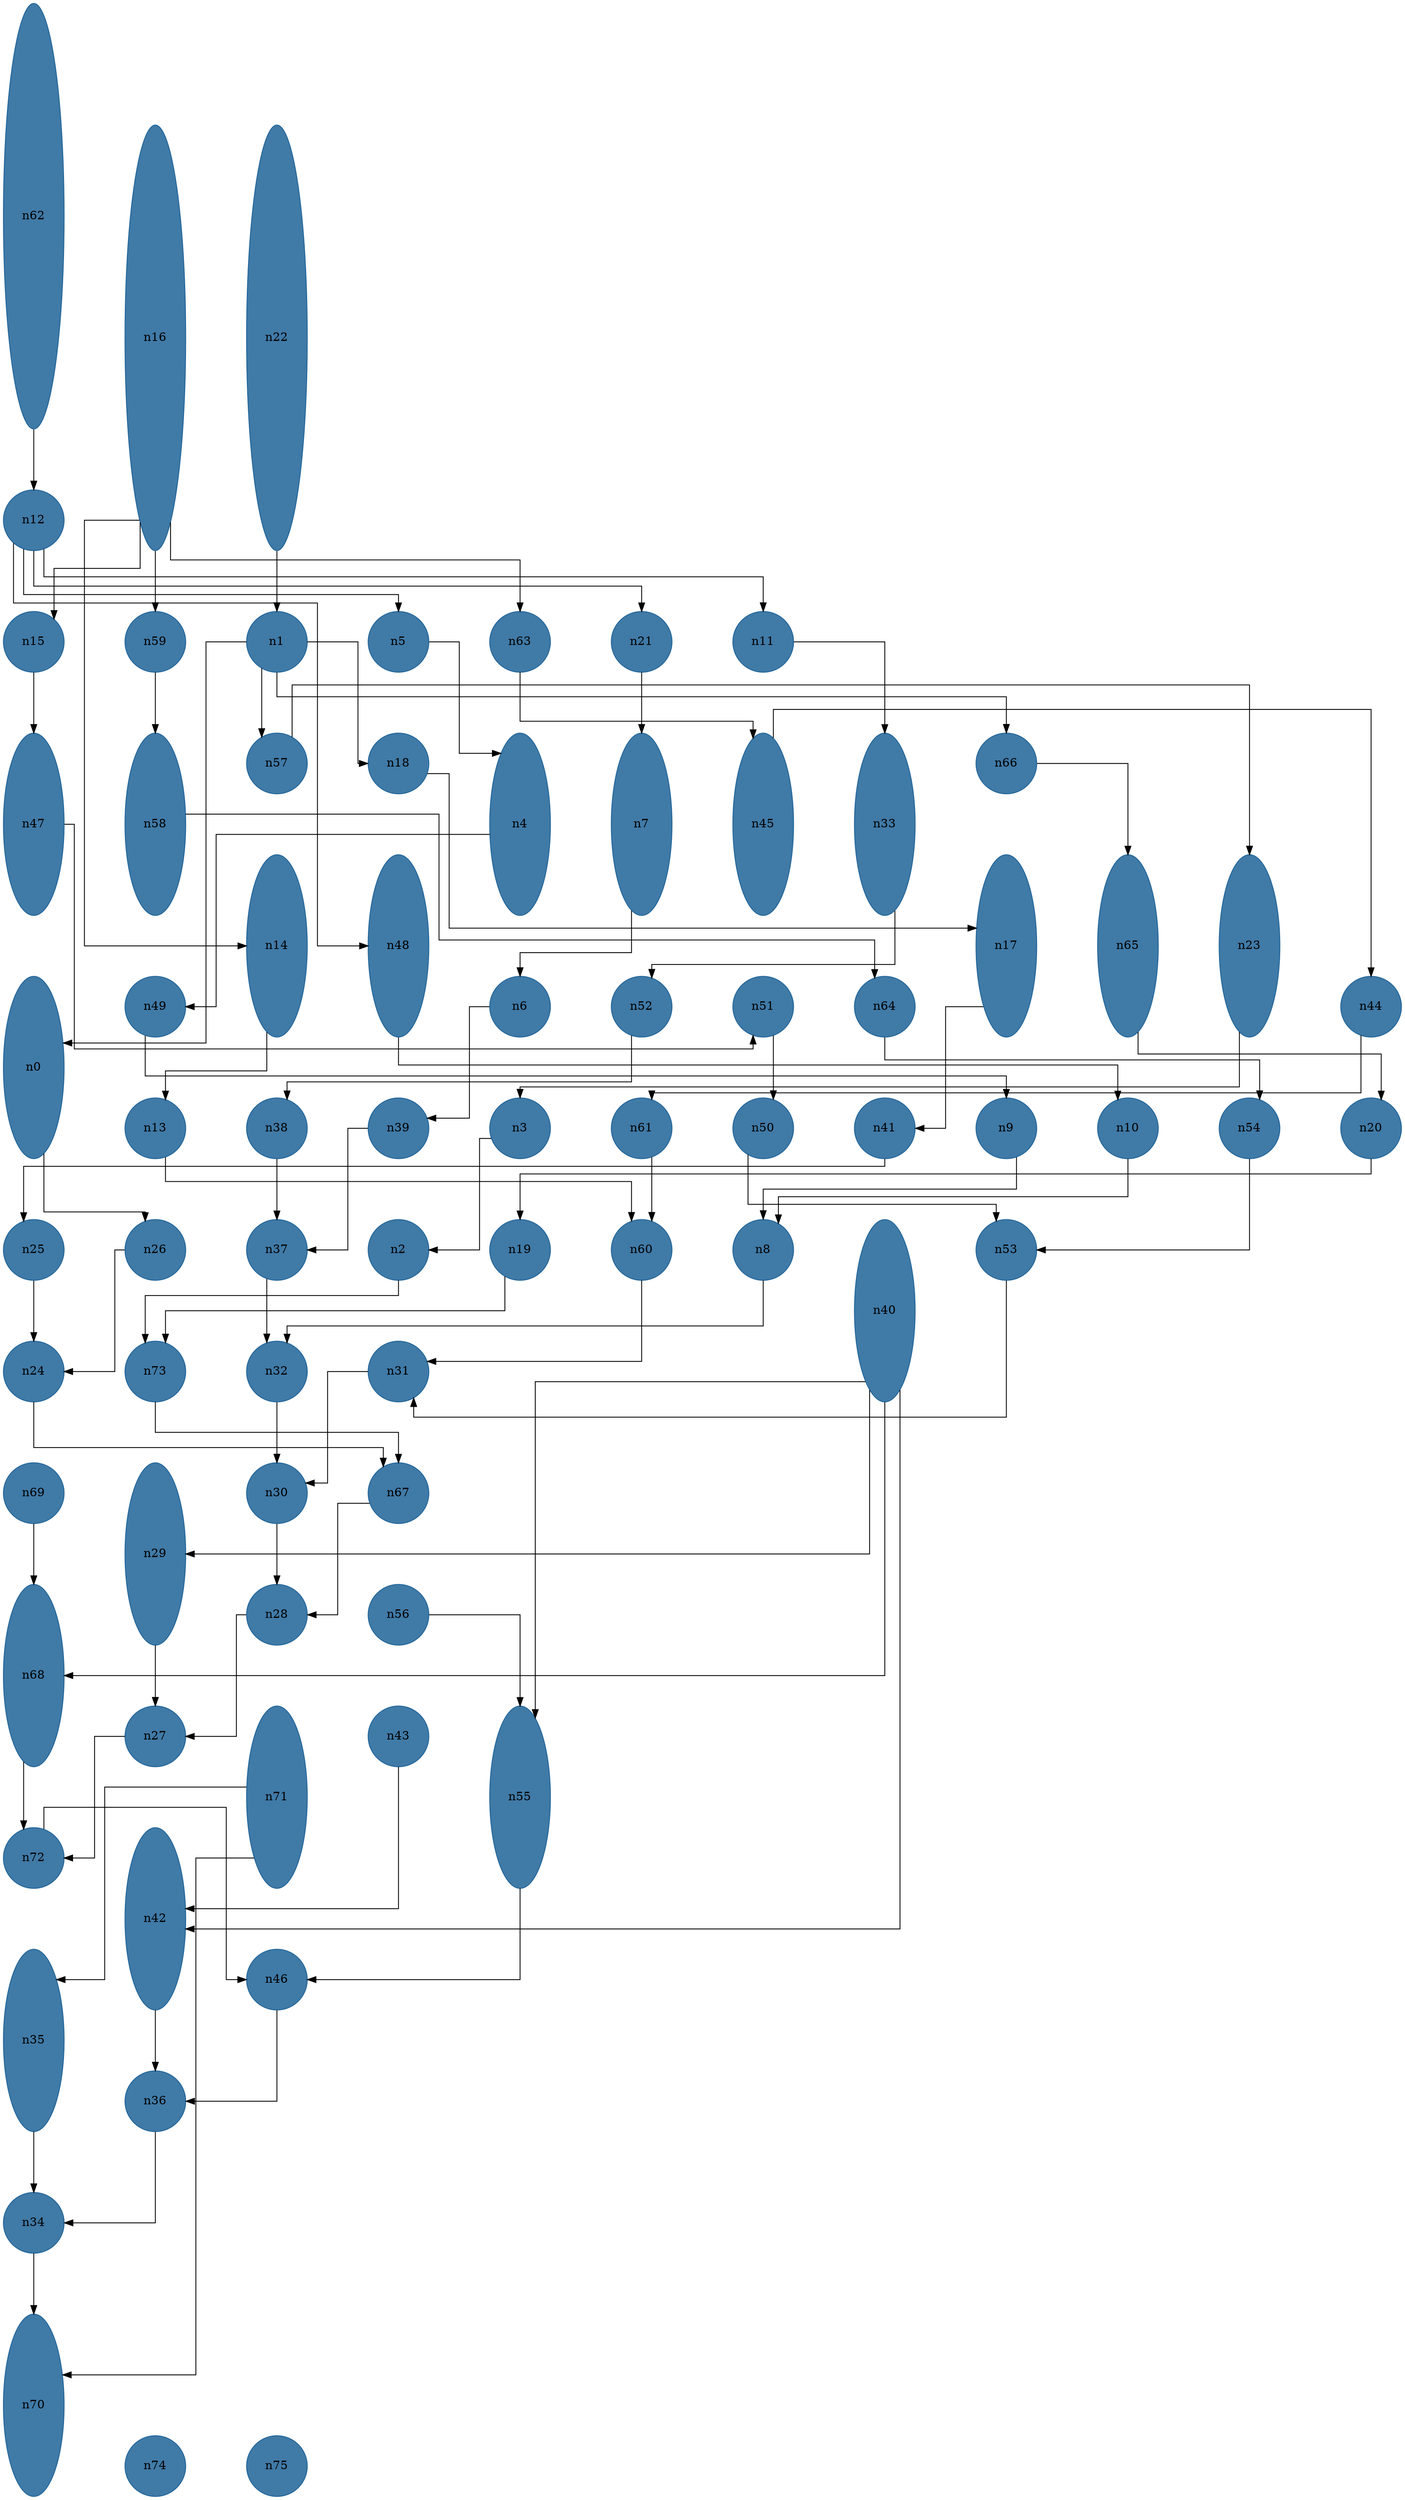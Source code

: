 //do not use DOT to generate pdf use NEATO or FDP
digraph{
layout="neato";
splines="ortho";
n62[shape="ellipse", style="filled", color="#004E8ABF", pos="0,39!", height="7", width="1"];
n62 -> n12;
n16[shape="ellipse", style="filled", color="#004E8ABF", pos="2,37!", height="7", width="1"];
n16 -> n14;
n16 -> n15;
n16 -> n59;
n16 -> n63;
n22[shape="ellipse", style="filled", color="#004E8ABF", pos="4,37!", height="7", width="1"];
n22 -> n1;
n12[shape="ellipse", style="filled", color="#004E8ABF", pos="0,34!", height="1", width="1"];
n12 -> n48;
n12 -> n5;
n12 -> n21;
n12 -> n11;
n15[shape="ellipse", style="filled", color="#004E8ABF", pos="0,32!", height="1", width="1"];
n15 -> n47;
n59[shape="ellipse", style="filled", color="#004E8ABF", pos="2,32!", height="1", width="1"];
n59 -> n58;
n1[shape="ellipse", style="filled", color="#004E8ABF", pos="4,32!", height="1", width="1"];
n1 -> n57;
n1 -> n0;
n1 -> n18;
n1 -> n66;
n5[shape="ellipse", style="filled", color="#004E8ABF", pos="6,32!", height="1", width="1"];
n5 -> n4;
n63[shape="ellipse", style="filled", color="#004E8ABF", pos="8,32!", height="1", width="1"];
n63 -> n45;
n21[shape="ellipse", style="filled", color="#004E8ABF", pos="10,32!", height="1", width="1"];
n21 -> n7;
n11[shape="ellipse", style="filled", color="#004E8ABF", pos="12,32!", height="1", width="1"];
n11 -> n33;
n47[shape="ellipse", style="filled", color="#004E8ABF", pos="0,29!", height="3", width="1"];
n47 -> n51;
n58[shape="ellipse", style="filled", color="#004E8ABF", pos="2,29!", height="3", width="1"];
n58 -> n64;
n57[shape="ellipse", style="filled", color="#004E8ABF", pos="4,30!", height="1", width="1"];
n57 -> n23;
n18[shape="ellipse", style="filled", color="#004E8ABF", pos="6,30!", height="1", width="1"];
n18 -> n17;
n4[shape="ellipse", style="filled", color="#004E8ABF", pos="8,29!", height="3", width="1"];
n4 -> n49;
n7[shape="ellipse", style="filled", color="#004E8ABF", pos="10,29!", height="3", width="1"];
n7 -> n6;
n45[shape="ellipse", style="filled", color="#004E8ABF", pos="12,29!", height="3", width="1"];
n45 -> n44;
n33[shape="ellipse", style="filled", color="#004E8ABF", pos="14,29!", height="3", width="1"];
n33 -> n52;
n66[shape="ellipse", style="filled", color="#004E8ABF", pos="16,30!", height="1", width="1"];
n66 -> n65;
n14[shape="ellipse", style="filled", color="#004E8ABF", pos="4,27!", height="3", width="1"];
n14 -> n13;
n48[shape="ellipse", style="filled", color="#004E8ABF", pos="6,27!", height="3", width="1"];
n48 -> n10;
n17[shape="ellipse", style="filled", color="#004E8ABF", pos="16,27!", height="3", width="1"];
n17 -> n41;
n65[shape="ellipse", style="filled", color="#004E8ABF", pos="18,27!", height="3", width="1"];
n65 -> n20;
n23[shape="ellipse", style="filled", color="#004E8ABF", pos="20,27!", height="3", width="1"];
n23 -> n3;
n0[shape="ellipse", style="filled", color="#004E8ABF", pos="0,25!", height="3", width="1"];
n0 -> n26;
n49[shape="ellipse", style="filled", color="#004E8ABF", pos="2,26!", height="1", width="1"];
n49 -> n9;
n6[shape="ellipse", style="filled", color="#004E8ABF", pos="8,26!", height="1", width="1"];
n6 -> n39;
n52[shape="ellipse", style="filled", color="#004E8ABF", pos="10,26!", height="1", width="1"];
n52 -> n38;
n51[shape="ellipse", style="filled", color="#004E8ABF", pos="12,26!", height="1", width="1"];
n51 -> n50;
n64[shape="ellipse", style="filled", color="#004E8ABF", pos="14,26!", height="1", width="1"];
n64 -> n54;
n44[shape="ellipse", style="filled", color="#004E8ABF", pos="22,26!", height="1", width="1"];
n44 -> n61;
n13[shape="ellipse", style="filled", color="#004E8ABF", pos="2,24!", height="1", width="1"];
n13 -> n60;
n38[shape="ellipse", style="filled", color="#004E8ABF", pos="4,24!", height="1", width="1"];
n38 -> n37;
n39[shape="ellipse", style="filled", color="#004E8ABF", pos="6,24!", height="1", width="1"];
n39 -> n37;
n3[shape="ellipse", style="filled", color="#004E8ABF", pos="8,24!", height="1", width="1"];
n3 -> n2;
n61[shape="ellipse", style="filled", color="#004E8ABF", pos="10,24!", height="1", width="1"];
n61 -> n60;
n50[shape="ellipse", style="filled", color="#004E8ABF", pos="12,24!", height="1", width="1"];
n50 -> n53;
n41[shape="ellipse", style="filled", color="#004E8ABF", pos="14,24!", height="1", width="1"];
n41 -> n25;
n9[shape="ellipse", style="filled", color="#004E8ABF", pos="16,24!", height="1", width="1"];
n9 -> n8;
n10[shape="ellipse", style="filled", color="#004E8ABF", pos="18,24!", height="1", width="1"];
n10 -> n8;
n54[shape="ellipse", style="filled", color="#004E8ABF", pos="20,24!", height="1", width="1"];
n54 -> n53;
n20[shape="ellipse", style="filled", color="#004E8ABF", pos="22,24!", height="1", width="1"];
n20 -> n19;
n25[shape="ellipse", style="filled", color="#004E8ABF", pos="0,22!", height="1", width="1"];
n25 -> n24;
n26[shape="ellipse", style="filled", color="#004E8ABF", pos="2,22!", height="1", width="1"];
n26 -> n24;
n37[shape="ellipse", style="filled", color="#004E8ABF", pos="4,22!", height="1", width="1"];
n37 -> n32;
n2[shape="ellipse", style="filled", color="#004E8ABF", pos="6,22!", height="1", width="1"];
n2 -> n73;
n19[shape="ellipse", style="filled", color="#004E8ABF", pos="8,22!", height="1", width="1"];
n19 -> n73;
n60[shape="ellipse", style="filled", color="#004E8ABF", pos="10,22!", height="1", width="1"];
n60 -> n31;
n8[shape="ellipse", style="filled", color="#004E8ABF", pos="12,22!", height="1", width="1"];
n8 -> n32;
n40[shape="ellipse", style="filled", color="#004E8ABF", pos="14,21!", height="3", width="1"];
n40 -> n68;
n40 -> n29;
n40 -> n42;
n40 -> n55;
n53[shape="ellipse", style="filled", color="#004E8ABF", pos="16,22!", height="1", width="1"];
n53 -> n31;
n24[shape="ellipse", style="filled", color="#004E8ABF", pos="0,20!", height="1", width="1"];
n24 -> n67;
n73[shape="ellipse", style="filled", color="#004E8ABF", pos="2,20!", height="1", width="1"];
n73 -> n67;
n32[shape="ellipse", style="filled", color="#004E8ABF", pos="4,20!", height="1", width="1"];
n32 -> n30;
n31[shape="ellipse", style="filled", color="#004E8ABF", pos="6,20!", height="1", width="1"];
n31 -> n30;
n69[shape="ellipse", style="filled", color="#004E8ABF", pos="0,18!", height="1", width="1"];
n69 -> n68;
n29[shape="ellipse", style="filled", color="#004E8ABF", pos="2,17!", height="3", width="1"];
n29 -> n27;
n30[shape="ellipse", style="filled", color="#004E8ABF", pos="4,18!", height="1", width="1"];
n30 -> n28;
n67[shape="ellipse", style="filled", color="#004E8ABF", pos="6,18!", height="1", width="1"];
n67 -> n28;
n68[shape="ellipse", style="filled", color="#004E8ABF", pos="0,15!", height="3", width="1"];
n68 -> n72;
n28[shape="ellipse", style="filled", color="#004E8ABF", pos="4,16!", height="1", width="1"];
n28 -> n27;
n56[shape="ellipse", style="filled", color="#004E8ABF", pos="6,16!", height="1", width="1"];
n56 -> n55;
n27[shape="ellipse", style="filled", color="#004E8ABF", pos="2,14!", height="1", width="1"];
n27 -> n72;
n71[shape="ellipse", style="filled", color="#004E8ABF", pos="4,13!", height="3", width="1"];
n71 -> n35;
n71 -> n70;
n43[shape="ellipse", style="filled", color="#004E8ABF", pos="6,14!", height="1", width="1"];
n43 -> n42;
n55[shape="ellipse", style="filled", color="#004E8ABF", pos="8,13!", height="3", width="1"];
n55 -> n46;
n72[shape="ellipse", style="filled", color="#004E8ABF", pos="0,12!", height="1", width="1"];
n72 -> n46;
n42[shape="ellipse", style="filled", color="#004E8ABF", pos="2,11!", height="3", width="1"];
n42 -> n36;
n35[shape="ellipse", style="filled", color="#004E8ABF", pos="0,9!", height="3", width="1"];
n35 -> n34;
n46[shape="ellipse", style="filled", color="#004E8ABF", pos="4,10!", height="1", width="1"];
n46 -> n36;
n36[shape="ellipse", style="filled", color="#004E8ABF", pos="2,8!", height="1", width="1"];
n36 -> n34;
n34[shape="ellipse", style="filled", color="#004E8ABF", pos="0,6!", height="1", width="1"];
n34 -> n70;
n70[shape="ellipse", style="filled", color="#004E8ABF", pos="0,3!", height="3", width="1"];
n74[shape="ellipse", style="filled", color="#004E8ABF", pos="2,2!", height="1", width="1"];
n75[shape="ellipse", style="filled", color="#004E8ABF", pos="4,2!", height="1", width="1"];
}